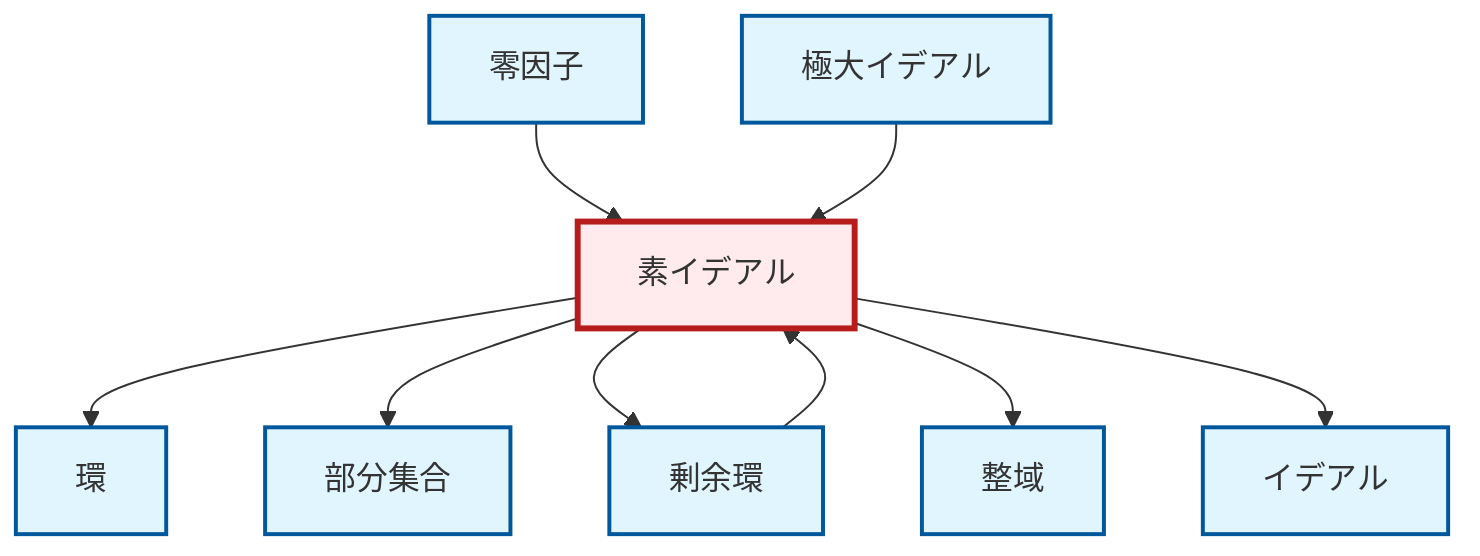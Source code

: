 graph TD
    classDef definition fill:#e1f5fe,stroke:#01579b,stroke-width:2px
    classDef theorem fill:#f3e5f5,stroke:#4a148c,stroke-width:2px
    classDef axiom fill:#fff3e0,stroke:#e65100,stroke-width:2px
    classDef example fill:#e8f5e9,stroke:#1b5e20,stroke-width:2px
    classDef current fill:#ffebee,stroke:#b71c1c,stroke-width:3px
    def-prime-ideal["素イデアル"]:::definition
    def-quotient-ring["剰余環"]:::definition
    def-ring["環"]:::definition
    def-subset["部分集合"]:::definition
    def-zero-divisor["零因子"]:::definition
    def-integral-domain["整域"]:::definition
    def-maximal-ideal["極大イデアル"]:::definition
    def-ideal["イデアル"]:::definition
    def-zero-divisor --> def-prime-ideal
    def-maximal-ideal --> def-prime-ideal
    def-prime-ideal --> def-ring
    def-prime-ideal --> def-subset
    def-prime-ideal --> def-quotient-ring
    def-prime-ideal --> def-integral-domain
    def-prime-ideal --> def-ideal
    def-quotient-ring --> def-prime-ideal
    class def-prime-ideal current